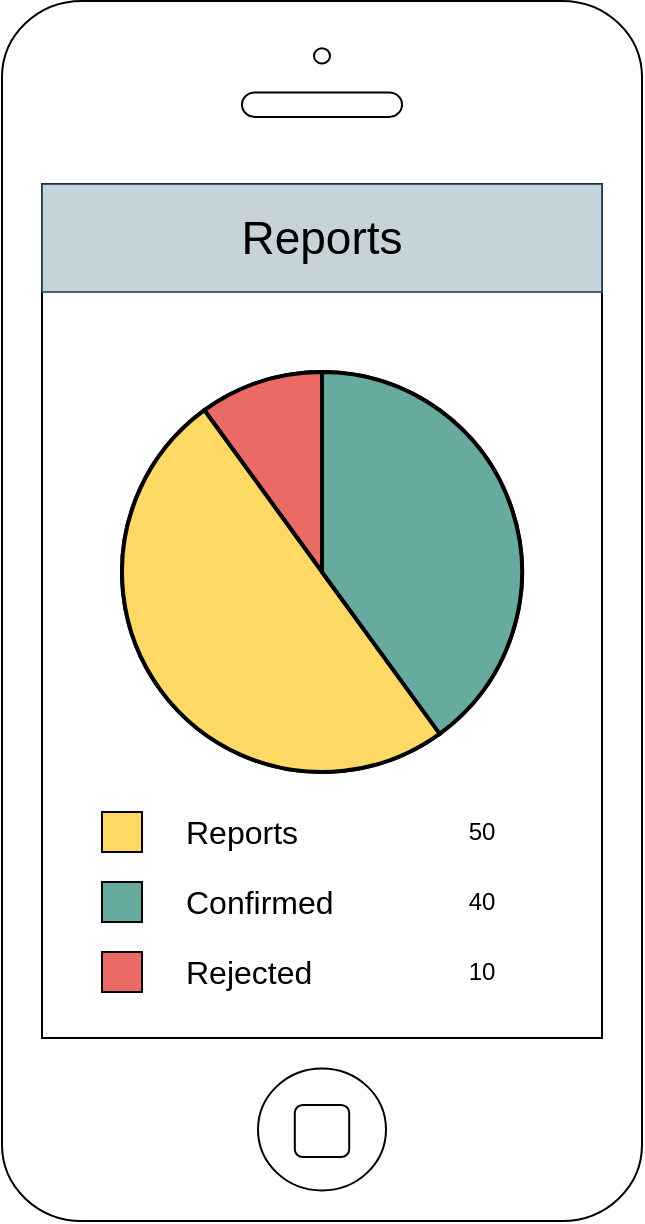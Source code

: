 <mxfile version="12.1.3" type="device" pages="1"><diagram id="9A_WMLsam9mDan9zznJi" name="Page-1"><mxGraphModel dx="1102" dy="560" grid="1" gridSize="10" guides="1" tooltips="1" connect="1" arrows="1" fold="1" page="1" pageScale="1" pageWidth="1169" pageHeight="827" math="0" shadow="0"><root><mxCell id="0"/><mxCell id="1" parent="0"/><mxCell id="2D2owbfq9zRsvwBRL95P-1" value="" style="html=1;verticalLabelPosition=bottom;labelBackgroundColor=#ffffff;verticalAlign=top;shadow=0;dashed=0;strokeWidth=1;shape=mxgraph.ios7.misc.iphone;gradientColor=none;fillColor=#FFFFFF;" parent="1" vertex="1"><mxGeometry x="330" y="24.5" width="320" height="610" as="geometry"/></mxCell><mxCell id="2D2owbfq9zRsvwBRL95P-33" value="Reports" style="text;html=1;align=center;verticalAlign=middle;whiteSpace=wrap;rounded=0;fontSize=23;opacity=80;fillColor=#bac8d3;strokeColor=#23445d;" parent="1" vertex="1"><mxGeometry x="350" y="116" width="280" height="54" as="geometry"/></mxCell><mxCell id="h1oR9IeFFi3iSYMRWBOs-19" value="" style="verticalLabelPosition=bottom;shadow=0;dashed=0;align=center;html=1;verticalAlign=top;strokeWidth=1;shape=mxgraph.mockup.graphics.pieChart;strokeColor=#000000;parts=10,50,40;partColors=#EA6B66,#FFD966,#67AB9F;strokeWidth=2;gradientColor=none;part=0;partsCount=3;" vertex="1" parent="1"><mxGeometry x="390" y="210" width="200" height="200" as="geometry"/></mxCell><mxCell id="h1oR9IeFFi3iSYMRWBOs-20" value="" style="whiteSpace=wrap;html=1;aspect=fixed;shadow=0;gradientColor=none;fillColor=#FFD966;" vertex="1" parent="1"><mxGeometry x="380" y="430" width="20" height="20" as="geometry"/></mxCell><mxCell id="h1oR9IeFFi3iSYMRWBOs-21" value="" style="whiteSpace=wrap;html=1;aspect=fixed;shadow=0;gradientColor=none;fillColor=#67AB9F;" vertex="1" parent="1"><mxGeometry x="380" y="465" width="20" height="20" as="geometry"/></mxCell><mxCell id="h1oR9IeFFi3iSYMRWBOs-22" value="" style="whiteSpace=wrap;html=1;aspect=fixed;shadow=0;gradientColor=none;fillColor=#EA6B66;" vertex="1" parent="1"><mxGeometry x="380" y="500" width="20" height="20" as="geometry"/></mxCell><mxCell id="h1oR9IeFFi3iSYMRWBOs-23" value="&lt;font style=&quot;font-size: 16px&quot;&gt;Reports&lt;/font&gt;" style="text;html=1;strokeColor=none;fillColor=none;align=left;verticalAlign=middle;whiteSpace=wrap;rounded=0;shadow=0;" vertex="1" parent="1"><mxGeometry x="420" y="430" width="40" height="20" as="geometry"/></mxCell><mxCell id="h1oR9IeFFi3iSYMRWBOs-26" value="&lt;font style=&quot;font-size: 16px&quot;&gt;Confirmed&lt;/font&gt;" style="text;html=1;strokeColor=none;fillColor=none;align=left;verticalAlign=middle;whiteSpace=wrap;rounded=0;shadow=0;" vertex="1" parent="1"><mxGeometry x="420" y="465" width="40" height="20" as="geometry"/></mxCell><mxCell id="h1oR9IeFFi3iSYMRWBOs-27" value="&lt;font style=&quot;font-size: 16px&quot;&gt;Rejected&lt;/font&gt;" style="text;html=1;strokeColor=none;fillColor=none;align=left;verticalAlign=middle;whiteSpace=wrap;rounded=0;shadow=0;" vertex="1" parent="1"><mxGeometry x="420" y="500" width="40" height="20" as="geometry"/></mxCell><mxCell id="h1oR9IeFFi3iSYMRWBOs-28" value="50" style="text;html=1;strokeColor=none;fillColor=none;align=center;verticalAlign=middle;whiteSpace=wrap;rounded=0;shadow=0;" vertex="1" parent="1"><mxGeometry x="550" y="430" width="40" height="20" as="geometry"/></mxCell><mxCell id="h1oR9IeFFi3iSYMRWBOs-29" value="40" style="text;html=1;strokeColor=none;fillColor=none;align=center;verticalAlign=middle;whiteSpace=wrap;rounded=0;shadow=0;" vertex="1" parent="1"><mxGeometry x="550" y="465" width="40" height="20" as="geometry"/></mxCell><mxCell id="h1oR9IeFFi3iSYMRWBOs-30" value="10" style="text;html=1;strokeColor=none;fillColor=none;align=center;verticalAlign=middle;whiteSpace=wrap;rounded=0;shadow=0;" vertex="1" parent="1"><mxGeometry x="550" y="500" width="40" height="20" as="geometry"/></mxCell></root></mxGraphModel></diagram></mxfile>